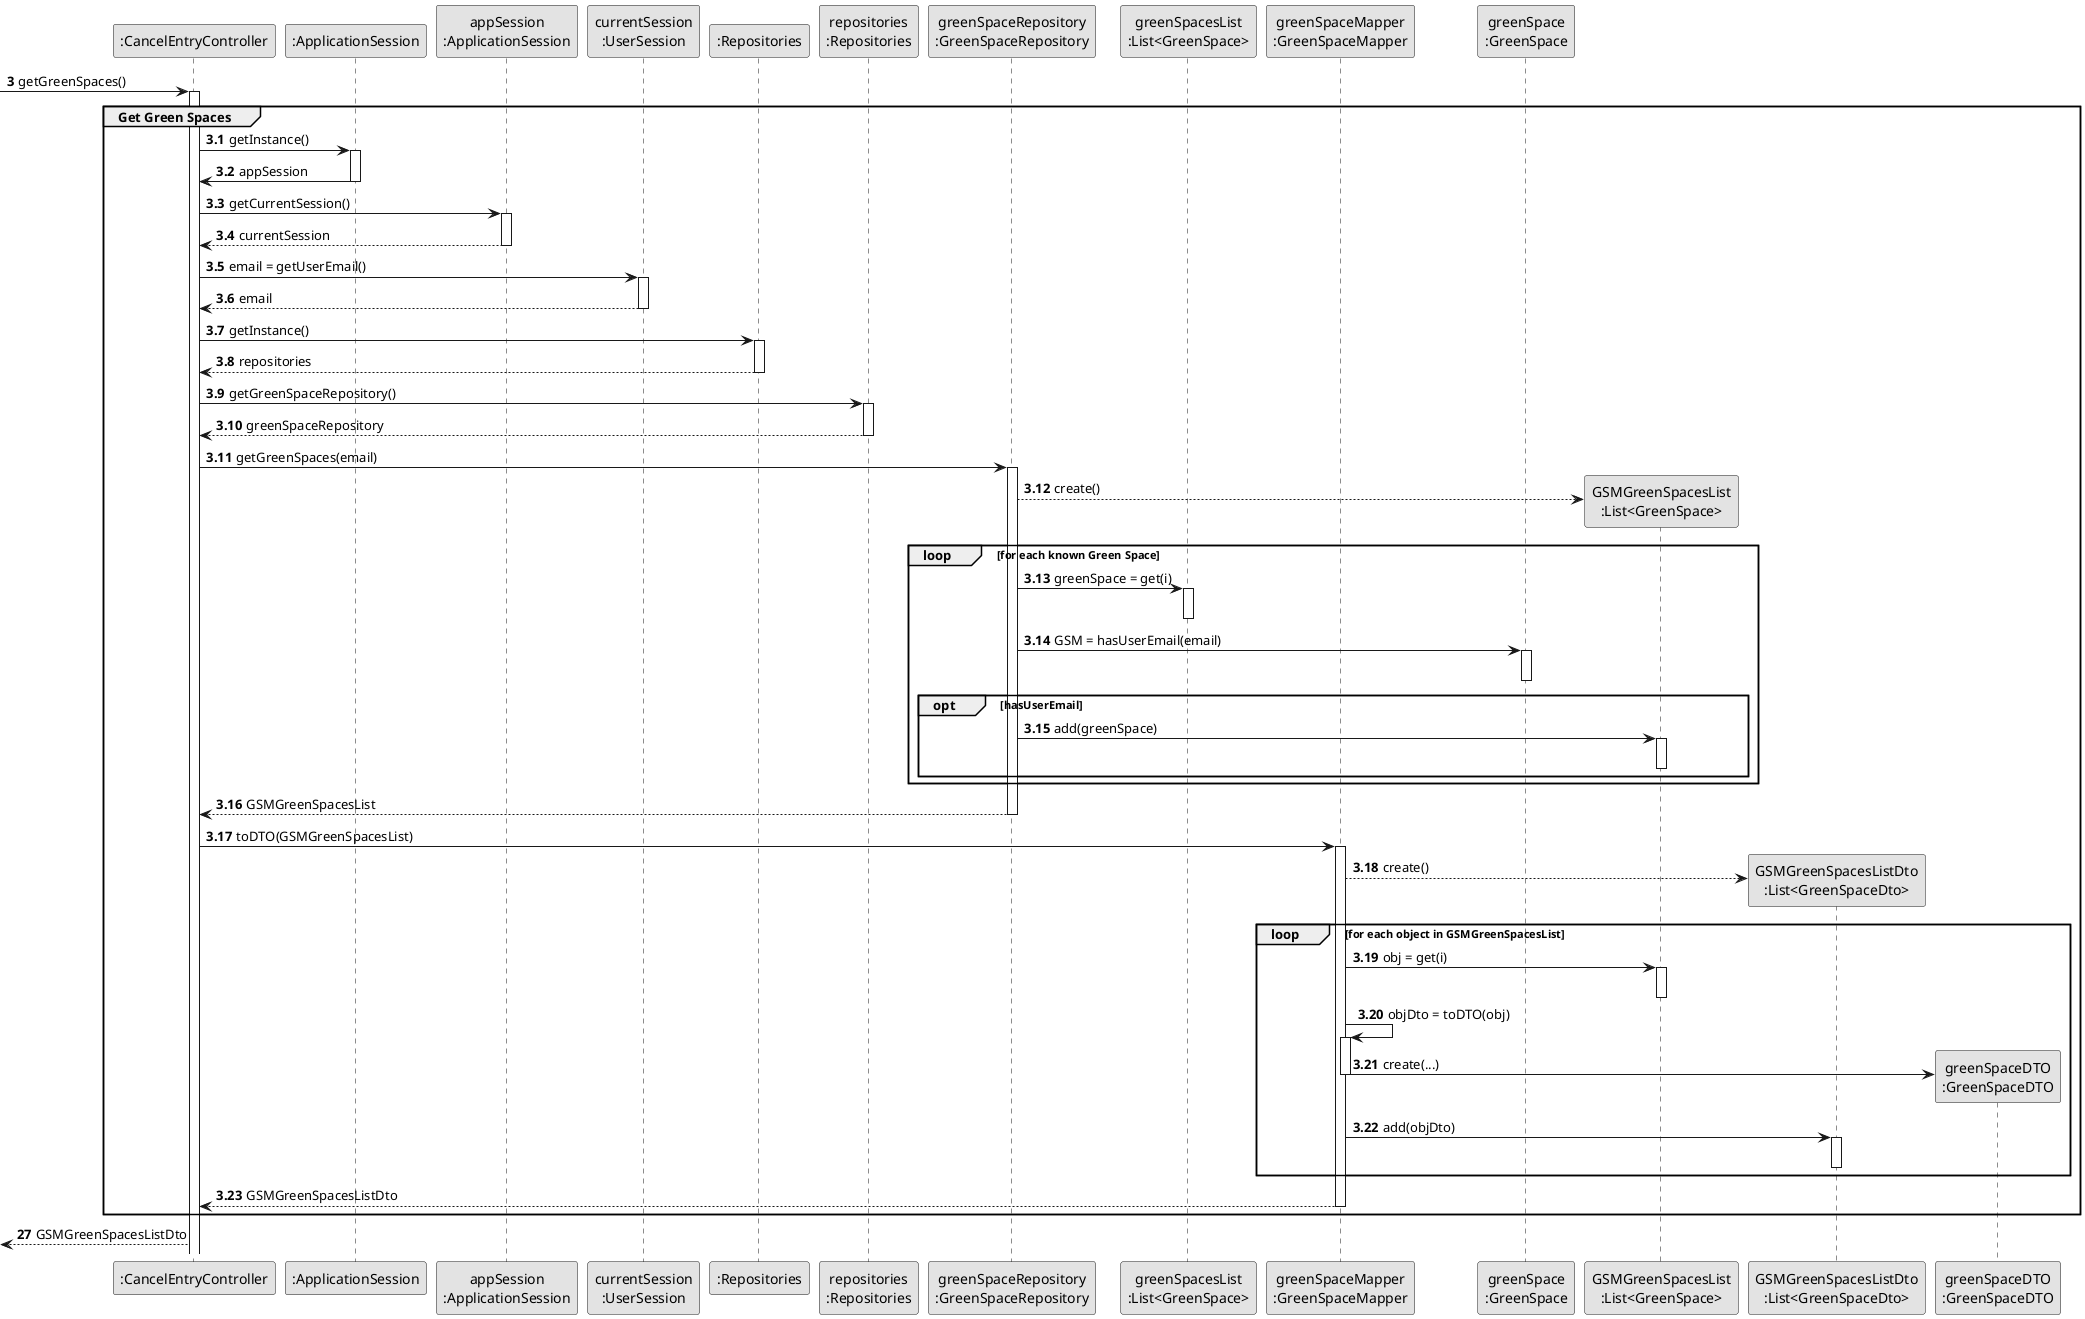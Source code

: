 @startuml
skinparam monochrome true
skinparam packageStyle rectangle
skinparam shadowing false

participant ":CancelEntryController" as CTRL
participant ":ApplicationSession" as _APP
participant "appSession\n:ApplicationSession" as APP
participant "currentSession\n:UserSession" as SESSION
participant ":Repositories" as RepositorySingleton
participant "repositories\n:Repositories" as PLAT
participant "greenSpaceRepository\n:GreenSpaceRepository" as GreenSpaceRepository
participant "greenSpacesList\n:List<GreenSpace>" as greenSpacesList
participant "greenSpaceMapper\n:GreenSpaceMapper" as GreenSpaceMapper
participant "greenSpace\n:GreenSpace" as greenSpace
participant "GSMGreenSpacesList\n:List<GreenSpace>" as GSMGreenSpacesList
participant "GSMGreenSpacesListDto\n:List<GreenSpaceDto>" as GSMGreenSpacesListDto
participant "greenSpaceDTO\n:GreenSpaceDTO" as greenSpaceDTO

autonumber 3
-> CTRL : getGreenSpaces()

autonumber 3.1

activate CTRL
    group Get Green Spaces

CTRL -> _APP: getInstance()
            activate _APP
                _APP -> CTRL: appSession
            deactivate _APP

            CTRL -> APP: getCurrentSession()
            activate APP

                APP --> CTRL: currentSession
            deactivate APP

            CTRL -> SESSION: email = getUserEmail()
                activate SESSION

                SESSION --> CTRL: email
            deactivate SESSION
                    CTRL -> RepositorySingleton : getInstance()
                    activate RepositorySingleton

                        RepositorySingleton --> CTRL: repositories
                    deactivate RepositorySingleton

                    CTRL -> PLAT : getGreenSpaceRepository()
                    activate PLAT

                        PLAT --> CTRL: greenSpaceRepository
                    deactivate PLAT

                     CTRL -> GreenSpaceRepository : getGreenSpaces(email)
                                        activate GreenSpaceRepository

                                            GreenSpaceRepository --> GSMGreenSpacesList** : create()

                                            loop for each known Green Space
                                                GreenSpaceRepository -> greenSpacesList : greenSpace = get(i)
                                                activate greenSpacesList
                                                deactivate greenSpacesList

                                                GreenSpaceRepository -> greenSpace : GSM = hasUserEmail(email)
                                                activate greenSpace
                                                deactivate greenSpace

                                                opt hasUserEmail
                                                    GreenSpaceRepository -> GSMGreenSpacesList : add(greenSpace)
                                                    activate GSMGreenSpacesList
                                                    deactivate GSMGreenSpacesList
                                                end opt

                                            end loop

                                            GreenSpaceRepository --> CTRL : GSMGreenSpacesList
                                        deactivate GreenSpaceRepository

                                        CTRL -> GreenSpaceMapper : toDTO(GSMGreenSpacesList)
                                        activate GreenSpaceMapper

                                            GreenSpaceMapper --> GSMGreenSpacesListDto** : create()

                                            loop for each object in GSMGreenSpacesList
                                                GreenSpaceMapper -> GSMGreenSpacesList : obj = get(i)
                                                activate GSMGreenSpacesList

                                                    deactivate GSMGreenSpacesList

                                                GreenSpaceMapper -> GreenSpaceMapper : objDto = toDTO(obj)
                                                activate GreenSpaceMapper

                                                    GreenSpaceMapper -> greenSpaceDTO** :create(...)
                                                    deactivate GreenSpaceMapper

                                                GreenSpaceMapper -> GSMGreenSpacesListDto : add(objDto)
                                                activate GSMGreenSpacesListDto

                                                    deactivate GSMGreenSpacesListDto

                                                end loop

                                            GreenSpaceMapper --> CTRL : GSMGreenSpacesListDto
                                            deactivate GreenSpaceMapper



end group
autonumber 27
<-- CTRL : GSMGreenSpacesListDto

@enduml